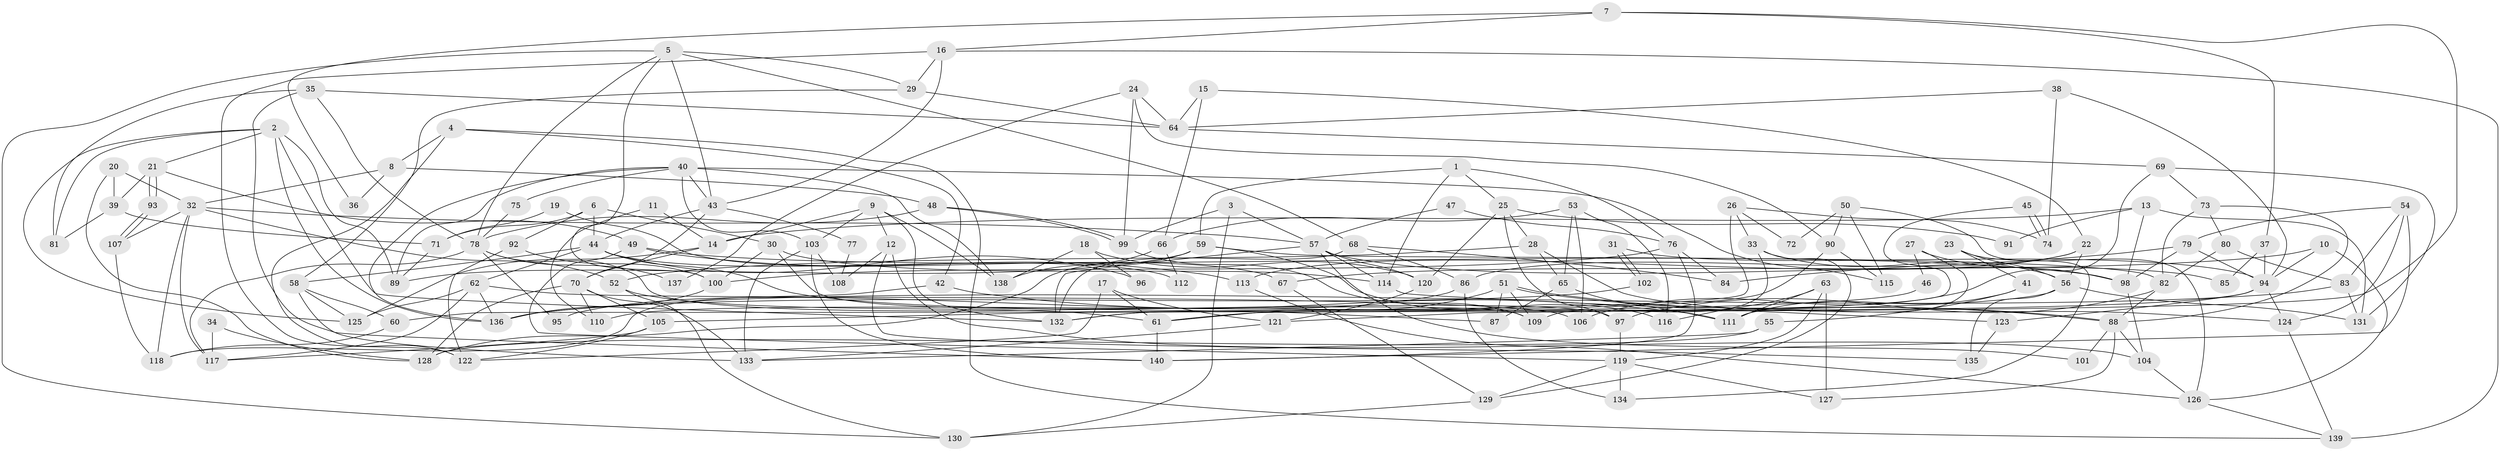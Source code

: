 // coarse degree distribution, {7: 0.11363636363636363, 6: 0.14772727272727273, 3: 0.14772727272727273, 5: 0.17045454545454544, 8: 0.056818181818181816, 4: 0.22727272727272727, 9: 0.022727272727272728, 2: 0.09090909090909091, 10: 0.022727272727272728}
// Generated by graph-tools (version 1.1) at 2025/41/03/06/25 10:41:53]
// undirected, 140 vertices, 280 edges
graph export_dot {
graph [start="1"]
  node [color=gray90,style=filled];
  1;
  2;
  3;
  4;
  5;
  6;
  7;
  8;
  9;
  10;
  11;
  12;
  13;
  14;
  15;
  16;
  17;
  18;
  19;
  20;
  21;
  22;
  23;
  24;
  25;
  26;
  27;
  28;
  29;
  30;
  31;
  32;
  33;
  34;
  35;
  36;
  37;
  38;
  39;
  40;
  41;
  42;
  43;
  44;
  45;
  46;
  47;
  48;
  49;
  50;
  51;
  52;
  53;
  54;
  55;
  56;
  57;
  58;
  59;
  60;
  61;
  62;
  63;
  64;
  65;
  66;
  67;
  68;
  69;
  70;
  71;
  72;
  73;
  74;
  75;
  76;
  77;
  78;
  79;
  80;
  81;
  82;
  83;
  84;
  85;
  86;
  87;
  88;
  89;
  90;
  91;
  92;
  93;
  94;
  95;
  96;
  97;
  98;
  99;
  100;
  101;
  102;
  103;
  104;
  105;
  106;
  107;
  108;
  109;
  110;
  111;
  112;
  113;
  114;
  115;
  116;
  117;
  118;
  119;
  120;
  121;
  122;
  123;
  124;
  125;
  126;
  127;
  128;
  129;
  130;
  131;
  132;
  133;
  134;
  135;
  136;
  137;
  138;
  139;
  140;
  1 -- 59;
  1 -- 114;
  1 -- 25;
  1 -- 76;
  2 -- 132;
  2 -- 125;
  2 -- 21;
  2 -- 81;
  2 -- 89;
  2 -- 136;
  3 -- 57;
  3 -- 130;
  3 -- 99;
  4 -- 139;
  4 -- 122;
  4 -- 8;
  4 -- 42;
  5 -- 78;
  5 -- 100;
  5 -- 29;
  5 -- 43;
  5 -- 68;
  5 -- 130;
  6 -- 71;
  6 -- 44;
  6 -- 30;
  6 -- 92;
  7 -- 16;
  7 -- 61;
  7 -- 36;
  7 -- 37;
  8 -- 32;
  8 -- 36;
  8 -- 48;
  9 -- 132;
  9 -- 14;
  9 -- 12;
  9 -- 103;
  9 -- 138;
  10 -- 94;
  10 -- 126;
  10 -- 67;
  11 -- 14;
  11 -- 110;
  12 -- 104;
  12 -- 108;
  12 -- 135;
  13 -- 98;
  13 -- 14;
  13 -- 91;
  13 -- 131;
  14 -- 70;
  14 -- 125;
  15 -- 64;
  15 -- 22;
  15 -- 66;
  16 -- 43;
  16 -- 29;
  16 -- 122;
  16 -- 139;
  17 -- 122;
  17 -- 61;
  17 -- 121;
  18 -- 138;
  18 -- 120;
  18 -- 96;
  19 -- 71;
  19 -- 67;
  20 -- 128;
  20 -- 32;
  20 -- 39;
  21 -- 93;
  21 -- 93;
  21 -- 39;
  21 -- 49;
  22 -- 56;
  22 -- 86;
  22 -- 113;
  23 -- 41;
  23 -- 56;
  23 -- 134;
  24 -- 99;
  24 -- 64;
  24 -- 90;
  24 -- 137;
  25 -- 97;
  25 -- 28;
  25 -- 91;
  25 -- 120;
  26 -- 74;
  26 -- 33;
  26 -- 60;
  26 -- 72;
  27 -- 98;
  27 -- 111;
  27 -- 46;
  28 -- 65;
  28 -- 52;
  28 -- 124;
  29 -- 64;
  29 -- 58;
  30 -- 100;
  30 -- 109;
  30 -- 114;
  31 -- 102;
  31 -- 102;
  31 -- 94;
  32 -- 117;
  32 -- 118;
  32 -- 52;
  32 -- 57;
  32 -- 107;
  33 -- 129;
  33 -- 109;
  33 -- 56;
  34 -- 128;
  34 -- 117;
  35 -- 81;
  35 -- 140;
  35 -- 64;
  35 -- 78;
  37 -- 94;
  37 -- 85;
  38 -- 94;
  38 -- 64;
  38 -- 74;
  39 -- 71;
  39 -- 81;
  40 -- 103;
  40 -- 136;
  40 -- 43;
  40 -- 75;
  40 -- 89;
  40 -- 115;
  40 -- 138;
  41 -- 111;
  41 -- 55;
  42 -- 118;
  42 -- 111;
  43 -- 44;
  43 -- 70;
  43 -- 77;
  44 -- 58;
  44 -- 62;
  44 -- 87;
  44 -- 96;
  44 -- 112;
  45 -- 74;
  45 -- 74;
  45 -- 121;
  46 -- 105;
  47 -- 76;
  47 -- 57;
  48 -- 99;
  48 -- 99;
  48 -- 78;
  49 -- 119;
  49 -- 98;
  49 -- 113;
  50 -- 115;
  50 -- 126;
  50 -- 72;
  50 -- 90;
  51 -- 88;
  51 -- 88;
  51 -- 109;
  51 -- 61;
  51 -- 87;
  52 -- 61;
  52 -- 130;
  53 -- 66;
  53 -- 65;
  53 -- 106;
  53 -- 116;
  54 -- 79;
  54 -- 140;
  54 -- 83;
  54 -- 124;
  55 -- 128;
  55 -- 133;
  56 -- 131;
  56 -- 110;
  56 -- 135;
  57 -- 132;
  57 -- 85;
  57 -- 101;
  57 -- 114;
  57 -- 120;
  58 -- 133;
  58 -- 60;
  58 -- 125;
  59 -- 89;
  59 -- 82;
  59 -- 116;
  59 -- 128;
  60 -- 118;
  61 -- 140;
  62 -- 136;
  62 -- 106;
  62 -- 117;
  62 -- 125;
  63 -- 127;
  63 -- 116;
  63 -- 111;
  63 -- 119;
  64 -- 69;
  65 -- 87;
  65 -- 111;
  66 -- 138;
  66 -- 112;
  67 -- 129;
  68 -- 132;
  68 -- 84;
  68 -- 86;
  69 -- 131;
  69 -- 106;
  69 -- 73;
  70 -- 105;
  70 -- 110;
  70 -- 128;
  70 -- 133;
  71 -- 89;
  73 -- 88;
  73 -- 80;
  73 -- 82;
  75 -- 78;
  76 -- 140;
  76 -- 84;
  76 -- 100;
  77 -- 108;
  78 -- 95;
  78 -- 97;
  78 -- 117;
  78 -- 137;
  79 -- 84;
  79 -- 94;
  79 -- 98;
  80 -- 82;
  80 -- 83;
  82 -- 88;
  82 -- 97;
  83 -- 131;
  83 -- 136;
  86 -- 134;
  86 -- 95;
  88 -- 104;
  88 -- 101;
  88 -- 127;
  90 -- 115;
  90 -- 132;
  92 -- 100;
  92 -- 122;
  93 -- 107;
  93 -- 107;
  94 -- 124;
  94 -- 123;
  94 -- 132;
  97 -- 119;
  98 -- 104;
  99 -- 109;
  100 -- 136;
  102 -- 136;
  103 -- 133;
  103 -- 108;
  103 -- 140;
  104 -- 126;
  105 -- 122;
  105 -- 117;
  107 -- 118;
  113 -- 126;
  114 -- 123;
  119 -- 127;
  119 -- 129;
  119 -- 134;
  120 -- 121;
  121 -- 133;
  123 -- 135;
  124 -- 139;
  126 -- 139;
  129 -- 130;
}

